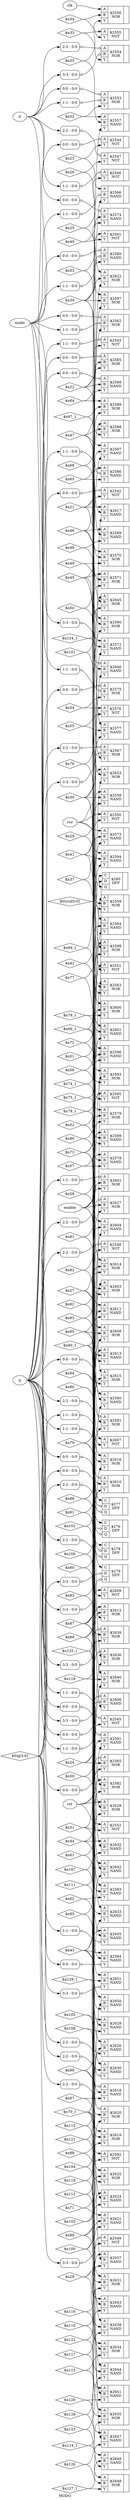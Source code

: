 digraph "MODO" {
label="MODO";
rankdir="LR";
remincross=true;
n108 [ shape=octagon, label="clk", color="black", fontcolor="black" ];
n109 [ shape=octagon, label="d", color="black", fontcolor="black" ];
n110 [ shape=octagon, label="enable", color="black", fontcolor="black" ];
n111 [ shape=octagon, label="modo", color="black", fontcolor="black" ];
n112 [ shape=octagon, label="q", color="black", fontcolor="black" ];
n113 [ shape=octagon, label="rco", color="black", fontcolor="black" ];
n114 [ shape=octagon, label="rst", color="black", fontcolor="black" ];
c117 [ shape=record, label="{{<p115> A|<p116> Y}|$2542\nNOT|{}}" ];
x0 [ shape=record, style=rounded, label="<s0> 0:0 - 0:0 " ];
x0:e -> c117:p115:w [arrowhead=odiamond, arrowtail=odiamond, dir=both, color="black", label=""];
c118 [ shape=record, label="{{<p115> A|<p116> Y}|$2543\nNOT|{}}" ];
x1 [ shape=record, style=rounded, label="<s0> 1:1 - 0:0 " ];
x1:e -> c118:p115:w [arrowhead=odiamond, arrowtail=odiamond, dir=both, color="black", label=""];
c119 [ shape=record, label="{{<p115> A|<p116> Y}|$2544\nNOT|{}}" ];
x2 [ shape=record, style=rounded, label="<s0> 0:0 - 0:0 " ];
x2:e -> c119:p115:w [arrowhead=odiamond, arrowtail=odiamond, dir=both, color="black", label=""];
c120 [ shape=record, label="{{<p115> A|<p116> Y}|$2545\nNOT|{}}" ];
x3 [ shape=record, style=rounded, label="<s0> 1:1 - 0:0 " ];
x3:e -> c120:p115:w [arrowhead=odiamond, arrowtail=odiamond, dir=both, color="black", label=""];
c121 [ shape=record, label="{{<p115> A|<p116> Y}|$2546\nNOT|{}}" ];
x4 [ shape=record, style=rounded, label="<s0> 1:1 - 0:0 " ];
x4:e -> c121:p115:w [arrowhead=odiamond, arrowtail=odiamond, dir=both, color="black", label=""];
c122 [ shape=record, label="{{<p115> A|<p116> Y}|$2547\nNOT|{}}" ];
x5 [ shape=record, style=rounded, label="<s0> 2:2 - 0:0 " ];
x5:e -> c122:p115:w [arrowhead=odiamond, arrowtail=odiamond, dir=both, color="black", label=""];
c123 [ shape=record, label="{{<p115> A|<p116> Y}|$2548\nNOT|{}}" ];
x6 [ shape=record, style=rounded, label="<s0> 2:2 - 0:0 " ];
x6:e -> c123:p115:w [arrowhead=odiamond, arrowtail=odiamond, dir=both, color="black", label=""];
c124 [ shape=record, label="{{<p115> A|<p116> Y}|$2549\nNOT|{}}" ];
x7 [ shape=record, style=rounded, label="<s0> 3:3 - 0:0 " ];
x7:e -> c124:p115:w [arrowhead=odiamond, arrowtail=odiamond, dir=both, color="black", label=""];
c125 [ shape=record, label="{{<p115> A|<p116> Y}|$2550\nNOT|{}}" ];
c126 [ shape=record, label="{{<p115> A|<p116> Y}|$2551\nNOT|{}}" ];
c127 [ shape=record, label="{{<p115> A|<p116> Y}|$2552\nNOT|{}}" ];
c129 [ shape=record, label="{{<p115> A|<p128> B|<p116> Y}|$2553\nNOR|{}}" ];
x8 [ shape=record, style=rounded, label="<s0> 0:0 - 0:0 " ];
x8:e -> c129:p115:w [arrowhead=odiamond, arrowtail=odiamond, dir=both, color="black", label=""];
x9 [ shape=record, style=rounded, label="<s0> 1:1 - 0:0 " ];
x9:e -> c129:p128:w [arrowhead=odiamond, arrowtail=odiamond, dir=both, color="black", label=""];
c130 [ shape=record, label="{{<p115> A|<p128> B|<p116> Y}|$2554\nNOR|{}}" ];
x10 [ shape=record, style=rounded, label="<s0> 2:2 - 0:0 " ];
x10:e -> c130:p115:w [arrowhead=odiamond, arrowtail=odiamond, dir=both, color="black", label=""];
x11 [ shape=record, style=rounded, label="<s0> 3:3 - 0:0 " ];
x11:e -> c130:p128:w [arrowhead=odiamond, arrowtail=odiamond, dir=both, color="black", label=""];
c131 [ shape=record, label="{{<p115> A|<p116> Y}|$2555\nNOT|{}}" ];
c132 [ shape=record, label="{{<p115> A|<p128> B|<p116> Y}|$2556\nNOR|{}}" ];
c133 [ shape=record, label="{{<p115> A|<p128> B|<p116> Y}|$2557\nNAND|{}}" ];
c134 [ shape=record, label="{{<p115> A|<p128> B|<p116> Y}|$2558\nNAND|{}}" ];
c135 [ shape=record, label="{{<p115> A|<p128> B|<p116> Y}|$2559\nNOR|{}}" ];
c136 [ shape=record, label="{{<p115> A|<p128> B|<p116> Y}|$2560\nNAND|{}}" ];
x12 [ shape=record, style=rounded, label="<s0> 0:0 - 0:0 " ];
x12:e -> c136:p115:w [arrowhead=odiamond, arrowtail=odiamond, dir=both, color="black", label=""];
x13 [ shape=record, style=rounded, label="<s0> 1:1 - 0:0 " ];
x13:e -> c136:p128:w [arrowhead=odiamond, arrowtail=odiamond, dir=both, color="black", label=""];
c137 [ shape=record, label="{{<p115> A|<p116> Y}|$2561\nNOT|{}}" ];
c138 [ shape=record, label="{{<p115> A|<p128> B|<p116> Y}|$2562\nNOR|{}}" ];
x14 [ shape=record, style=rounded, label="<s0> 0:0 - 0:0 " ];
x14:e -> c138:p115:w [arrowhead=odiamond, arrowtail=odiamond, dir=both, color="black", label=""];
x15 [ shape=record, style=rounded, label="<s0> 1:1 - 0:0 " ];
x15:e -> c138:p128:w [arrowhead=odiamond, arrowtail=odiamond, dir=both, color="black", label=""];
c139 [ shape=record, label="{{<p115> A|<p128> B|<p116> Y}|$2563\nNOR|{}}" ];
c140 [ shape=record, label="{{<p115> A|<p128> B|<p116> Y}|$2564\nNAND|{}}" ];
c141 [ shape=record, label="{{<p115> A|<p128> B|<p116> Y}|$2565\nNOR|{}}" ];
x16 [ shape=record, style=rounded, label="<s0> 0:0 - 0:0 " ];
x16:e -> c141:p115:w [arrowhead=odiamond, arrowtail=odiamond, dir=both, color="black", label=""];
c142 [ shape=record, label="{{<p115> A|<p128> B|<p116> Y}|$2566\nNAND|{}}" ];
x17 [ shape=record, style=rounded, label="<s0> 1:1 - 0:0 " ];
x17:e -> c142:p128:w [arrowhead=odiamond, arrowtail=odiamond, dir=both, color="black", label=""];
c143 [ shape=record, label="{{<p115> A|<p128> B|<p116> Y}|$2567\nNOR|{}}" ];
x18 [ shape=record, style=rounded, label="<s0> 2:2 - 0:0 " ];
x18:e -> c143:p115:w [arrowhead=odiamond, arrowtail=odiamond, dir=both, color="black", label=""];
x19 [ shape=record, style=rounded, label="<s0> 3:3 - 0:0 " ];
x19:e -> c143:p128:w [arrowhead=odiamond, arrowtail=odiamond, dir=both, color="black", label=""];
c144 [ shape=record, label="{{<p115> A|<p128> B|<p116> Y}|$2568\nNAND|{}}" ];
x20 [ shape=record, style=rounded, label="<s0> 0:0 - 0:0 " ];
x20:e -> c144:p115:w [arrowhead=odiamond, arrowtail=odiamond, dir=both, color="black", label=""];
c145 [ shape=record, label="{{<p115> A|<p128> B|<p116> Y}|$2569\nNAND|{}}" ];
c146 [ shape=record, label="{{<p115> A|<p128> B|<p116> Y}|$2570\nNOR|{}}" ];
c147 [ shape=record, label="{{<p115> A|<p128> B|<p116> Y}|$2571\nNOR|{}}" ];
c148 [ shape=record, label="{{<p115> A|<p128> B|<p116> Y}|$2572\nNAND|{}}" ];
c149 [ shape=record, label="{{<p115> A|<p128> B|<p116> Y}|$2573\nNAND|{}}" ];
c150 [ shape=record, label="{{<p115> A|<p128> B|<p116> Y}|$2574\nNAND|{}}" ];
x21 [ shape=record, style=rounded, label="<s0> 0:0 - 0:0 " ];
x21:e -> c150:p115:w [arrowhead=odiamond, arrowtail=odiamond, dir=both, color="black", label=""];
c151 [ shape=record, label="{{<p115> A|<p128> B|<p116> Y}|$2575\nNOR|{}}" ];
x22 [ shape=record, style=rounded, label="<s0> 0:0 - 0:0 " ];
x22:e -> c151:p115:w [arrowhead=odiamond, arrowtail=odiamond, dir=both, color="black", label=""];
x23 [ shape=record, style=rounded, label="<s0> 1:1 - 0:0 " ];
x23:e -> c151:p128:w [arrowhead=odiamond, arrowtail=odiamond, dir=both, color="black", label=""];
c152 [ shape=record, label="{{<p115> A|<p116> Y}|$2576\nNOT|{}}" ];
c153 [ shape=record, label="{{<p115> A|<p128> B|<p116> Y}|$2577\nNAND|{}}" ];
c154 [ shape=record, label="{{<p115> A|<p128> B|<p116> Y}|$2578\nNAND|{}}" ];
c155 [ shape=record, label="{{<p115> A|<p128> B|<p116> Y}|$2579\nNOR|{}}" ];
c156 [ shape=record, label="{{<p115> A|<p128> B|<p116> Y}|$2580\nNAND|{}}" ];
c157 [ shape=record, label="{{<p115> A|<p128> B|<p116> Y}|$2581\nNOR|{}}" ];
x24 [ shape=record, style=rounded, label="<s0> 0:0 - 0:0 " ];
x24:e -> c157:p115:w [arrowhead=odiamond, arrowtail=odiamond, dir=both, color="black", label=""];
c158 [ shape=record, label="{{<p115> A|<p128> B|<p116> Y}|$2582\nNOR|{}}" ];
c159 [ shape=record, label="{{<p115> A|<p128> B|<p116> Y}|$2583\nNAND|{}}" ];
c160 [ shape=record, label="{{<p115> A|<p128> B|<p116> Y}|$2584\nNAND|{}}" ];
x25 [ shape=record, style=rounded, label="<s0> 0:0 - 0:0 " ];
x25:e -> c160:p116:w [arrowhead=odiamond, arrowtail=odiamond, dir=both, color="black", label=""];
c161 [ shape=record, label="{{<p115> A|<p128> B|<p116> Y}|$2585\nNOR|{}}" ];
x26 [ shape=record, style=rounded, label="<s0> 0:0 - 0:0 " ];
x26:e -> c161:p115:w [arrowhead=odiamond, arrowtail=odiamond, dir=both, color="black", label=""];
c162 [ shape=record, label="{{<p115> A|<p128> B|<p116> Y}|$2586\nNAND|{}}" ];
x27 [ shape=record, style=rounded, label="<s0> 1:1 - 0:0 " ];
x27:e -> c162:p128:w [arrowhead=odiamond, arrowtail=odiamond, dir=both, color="black", label=""];
c163 [ shape=record, label="{{<p115> A|<p128> B|<p116> Y}|$2587\nNAND|{}}" ];
c164 [ shape=record, label="{{<p115> A|<p128> B|<p116> Y}|$2588\nNOR|{}}" ];
c165 [ shape=record, label="{{<p115> A|<p128> B|<p116> Y}|$2589\nNOR|{}}" ];
c166 [ shape=record, label="{{<p115> A|<p128> B|<p116> Y}|$2590\nNOR|{}}" ];
c167 [ shape=record, label="{{<p115> A|<p128> B|<p116> Y}|$2591\nNAND|{}}" ];
x28 [ shape=record, style=rounded, label="<s0> 0:0 - 0:0 " ];
x28:e -> c167:p115:w [arrowhead=odiamond, arrowtail=odiamond, dir=both, color="black", label=""];
c168 [ shape=record, label="{{<p115> A|<p116> Y}|$2592\nNOT|{}}" ];
c169 [ shape=record, label="{{<p115> A|<p128> B|<p116> Y}|$2593\nNOR|{}}" ];
c170 [ shape=record, label="{{<p115> A|<p128> B|<p116> Y}|$2594\nNAND|{}}" ];
c171 [ shape=record, label="{{<p115> A|<p116> Y}|$2595\nNOT|{}}" ];
c172 [ shape=record, label="{{<p115> A|<p128> B|<p116> Y}|$2596\nNAND|{}}" ];
c173 [ shape=record, label="{{<p115> A|<p128> B|<p116> Y}|$2597\nNOR|{}}" ];
c174 [ shape=record, label="{{<p115> A|<p128> B|<p116> Y}|$2598\nNOR|{}}" ];
c175 [ shape=record, label="{{<p115> A|<p128> B|<p116> Y}|$2599\nNAND|{}}" ];
c176 [ shape=record, label="{{<p115> A|<p128> B|<p116> Y}|$2600\nNOR|{}}" ];
c177 [ shape=record, label="{{<p115> A|<p128> B|<p116> Y}|$2601\nNAND|{}}" ];
c178 [ shape=record, label="{{<p115> A|<p128> B|<p116> Y}|$2602\nNOR|{}}" ];
x29 [ shape=record, style=rounded, label="<s0> 1:1 - 0:0 " ];
x29:e -> c178:p115:w [arrowhead=odiamond, arrowtail=odiamond, dir=both, color="black", label=""];
c179 [ shape=record, label="{{<p115> A|<p128> B|<p116> Y}|$2603\nNOR|{}}" ];
c180 [ shape=record, label="{{<p115> A|<p128> B|<p116> Y}|$2604\nNAND|{}}" ];
c181 [ shape=record, label="{{<p115> A|<p128> B|<p116> Y}|$2605\nNAND|{}}" ];
x30 [ shape=record, style=rounded, label="<s0> 1:1 - 0:0 " ];
x30:e -> c181:p116:w [arrowhead=odiamond, arrowtail=odiamond, dir=both, color="black", label=""];
c182 [ shape=record, label="{{<p115> A|<p128> B|<p116> Y}|$2606\nNAND|{}}" ];
x31 [ shape=record, style=rounded, label="<s0> 0:0 - 0:0 " ];
x31:e -> c182:p115:w [arrowhead=odiamond, arrowtail=odiamond, dir=both, color="black", label=""];
x32 [ shape=record, style=rounded, label="<s0> 1:1 - 0:0 " ];
x32:e -> c182:p128:w [arrowhead=odiamond, arrowtail=odiamond, dir=both, color="black", label=""];
c183 [ shape=record, label="{{<p115> A|<p116> Y}|$2607\nNOT|{}}" ];
c184 [ shape=record, label="{{<p115> A|<p128> B|<p116> Y}|$2608\nNOR|{}}" ];
c185 [ shape=record, label="{{<p115> A|<p116> Y}|$2609\nNOT|{}}" ];
c186 [ shape=record, label="{{<p115> A|<p128> B|<p116> Y}|$2610\nNOR|{}}" ];
x33 [ shape=record, style=rounded, label="<s0> 2:2 - 0:0 " ];
x33:e -> c186:p115:w [arrowhead=odiamond, arrowtail=odiamond, dir=both, color="black", label=""];
c187 [ shape=record, label="{{<p115> A|<p128> B|<p116> Y}|$2611\nNAND|{}}" ];
c188 [ shape=record, label="{{<p115> A|<p128> B|<p116> Y}|$2612\nNOR|{}}" ];
c189 [ shape=record, label="{{<p115> A|<p128> B|<p116> Y}|$2613\nNAND|{}}" ];
c190 [ shape=record, label="{{<p115> A|<p128> B|<p116> Y}|$2614\nNOR|{}}" ];
c191 [ shape=record, label="{{<p115> A|<p128> B|<p116> Y}|$2615\nNOR|{}}" ];
c192 [ shape=record, label="{{<p115> A|<p128> B|<p116> Y}|$2616\nNOR|{}}" ];
c193 [ shape=record, label="{{<p115> A|<p128> B|<p116> Y}|$2617\nNAND|{}}" ];
c194 [ shape=record, label="{{<p115> A|<p128> B|<p116> Y}|$2618\nNAND|{}}" ];
x34 [ shape=record, style=rounded, label="<s0> 2:2 - 0:0 " ];
x34:e -> c194:p115:w [arrowhead=odiamond, arrowtail=odiamond, dir=both, color="black", label=""];
c195 [ shape=record, label="{{<p115> A|<p128> B|<p116> Y}|$2619\nNOR|{}}" ];
c196 [ shape=record, label="{{<p115> A|<p128> B|<p116> Y}|$2620\nNOR|{}}" ];
x35 [ shape=record, style=rounded, label="<s0> 2:2 - 0:0 " ];
x35:e -> c196:p115:w [arrowhead=odiamond, arrowtail=odiamond, dir=both, color="black", label=""];
c197 [ shape=record, label="{{<p115> A|<p128> B|<p116> Y}|$2621\nNAND|{}}" ];
c198 [ shape=record, label="{{<p115> A|<p128> B|<p116> Y}|$2622\nNOR|{}}" ];
c199 [ shape=record, label="{{<p115> A|<p128> B|<p116> Y}|$2623\nNOR|{}}" ];
c200 [ shape=record, label="{{<p115> A|<p128> B|<p116> Y}|$2624\nNAND|{}}" ];
c201 [ shape=record, label="{{<p115> A|<p128> B|<p116> Y}|$2625\nNOR|{}}" ];
c202 [ shape=record, label="{{<p115> A|<p128> B|<p116> Y}|$2626\nNAND|{}}" ];
c203 [ shape=record, label="{{<p115> A|<p128> B|<p116> Y}|$2627\nNOR|{}}" ];
x36 [ shape=record, style=rounded, label="<s0> 2:2 - 0:0 " ];
x36:e -> c203:p115:w [arrowhead=odiamond, arrowtail=odiamond, dir=both, color="black", label=""];
c204 [ shape=record, label="{{<p115> A|<p128> B|<p116> Y}|$2628\nNOR|{}}" ];
c205 [ shape=record, label="{{<p115> A|<p128> B|<p116> Y}|$2629\nNAND|{}}" ];
c206 [ shape=record, label="{{<p115> A|<p128> B|<p116> Y}|$2630\nNAND|{}}" ];
x37 [ shape=record, style=rounded, label="<s0> 2:2 - 0:0 " ];
x37:e -> c206:p116:w [arrowhead=odiamond, arrowtail=odiamond, dir=both, color="black", label=""];
c207 [ shape=record, label="{{<p115> A|<p128> B|<p116> Y}|$2631\nNOR|{}}" ];
c208 [ shape=record, label="{{<p115> A|<p128> B|<p116> Y}|$2632\nNAND|{}}" ];
c209 [ shape=record, label="{{<p115> A|<p128> B|<p116> Y}|$2633\nNAND|{}}" ];
c210 [ shape=record, label="{{<p115> A|<p128> B|<p116> Y}|$2634\nNOR|{}}" ];
c211 [ shape=record, label="{{<p115> A|<p128> B|<p116> Y}|$2635\nNOR|{}}" ];
c212 [ shape=record, label="{{<p115> A|<p128> B|<p116> Y}|$2636\nNOR|{}}" ];
x38 [ shape=record, style=rounded, label="<s0> 3:3 - 0:0 " ];
x38:e -> c212:p115:w [arrowhead=odiamond, arrowtail=odiamond, dir=both, color="black", label=""];
c213 [ shape=record, label="{{<p115> A|<p128> B|<p116> Y}|$2637\nNAND|{}}" ];
c214 [ shape=record, label="{{<p115> A|<p128> B|<p116> Y}|$2638\nNAND|{}}" ];
c215 [ shape=record, label="{{<p115> A|<p128> B|<p116> Y}|$2639\nNOR|{}}" ];
x39 [ shape=record, style=rounded, label="<s0> 3:3 - 0:0 " ];
x39:e -> c215:p115:w [arrowhead=odiamond, arrowtail=odiamond, dir=both, color="black", label=""];
c216 [ shape=record, label="{{<p115> A|<p128> B|<p116> Y}|$2640\nNOR|{}}" ];
c217 [ shape=record, label="{{<p115> A|<p128> B|<p116> Y}|$2641\nNAND|{}}" ];
c218 [ shape=record, label="{{<p115> A|<p128> B|<p116> Y}|$2642\nNAND|{}}" ];
c219 [ shape=record, label="{{<p115> A|<p128> B|<p116> Y}|$2643\nNAND|{}}" ];
c220 [ shape=record, label="{{<p115> A|<p128> B|<p116> Y}|$2644\nNAND|{}}" ];
c221 [ shape=record, label="{{<p115> A|<p128> B|<p116> Y}|$2645\nNOR|{}}" ];
c222 [ shape=record, label="{{<p115> A|<p128> B|<p116> Y}|$2646\nNAND|{}}" ];
x40 [ shape=record, style=rounded, label="<s0> 3:3 - 0:0 " ];
x40:e -> c222:p115:w [arrowhead=odiamond, arrowtail=odiamond, dir=both, color="black", label=""];
c223 [ shape=record, label="{{<p115> A|<p128> B|<p116> Y}|$2647\nNAND|{}}" ];
c224 [ shape=record, label="{{<p115> A|<p128> B|<p116> Y}|$2648\nNOR|{}}" ];
c225 [ shape=record, label="{{<p115> A|<p128> B|<p116> Y}|$2649\nNAND|{}}" ];
c226 [ shape=record, label="{{<p115> A|<p128> B|<p116> Y}|$2650\nNAND|{}}" ];
c227 [ shape=record, label="{{<p115> A|<p128> B|<p116> Y}|$2651\nNAND|{}}" ];
x41 [ shape=record, style=rounded, label="<s0> 3:3 - 0:0 " ];
x41:e -> c227:p116:w [arrowhead=odiamond, arrowtail=odiamond, dir=both, color="black", label=""];
c231 [ shape=record, label="{{<p228> C|<p229> D|<p230> Q}|$276\nDFF|{}}" ];
x42 [ shape=record, style=rounded, label="<s0> 0:0 - 0:0 " ];
x42:e -> c231:p229:w [arrowhead=odiamond, arrowtail=odiamond, dir=both, color="black", label=""];
x43 [ shape=record, style=rounded, label="<s0> 0:0 - 0:0 " ];
x43:e -> c231:p230:w [arrowhead=odiamond, arrowtail=odiamond, dir=both, color="black", label=""];
c232 [ shape=record, label="{{<p228> C|<p229> D|<p230> Q}|$277\nDFF|{}}" ];
x44 [ shape=record, style=rounded, label="<s0> 1:1 - 0:0 " ];
x44:e -> c232:p229:w [arrowhead=odiamond, arrowtail=odiamond, dir=both, color="black", label=""];
x45 [ shape=record, style=rounded, label="<s0> 1:1 - 0:0 " ];
x45:e -> c232:p230:w [arrowhead=odiamond, arrowtail=odiamond, dir=both, color="black", label=""];
c233 [ shape=record, label="{{<p228> C|<p229> D|<p230> Q}|$278\nDFF|{}}" ];
x46 [ shape=record, style=rounded, label="<s0> 2:2 - 0:0 " ];
x46:e -> c233:p229:w [arrowhead=odiamond, arrowtail=odiamond, dir=both, color="black", label=""];
x47 [ shape=record, style=rounded, label="<s0> 2:2 - 0:0 " ];
x47:e -> c233:p230:w [arrowhead=odiamond, arrowtail=odiamond, dir=both, color="black", label=""];
c234 [ shape=record, label="{{<p228> C|<p229> D|<p230> Q}|$279\nDFF|{}}" ];
x48 [ shape=record, style=rounded, label="<s0> 3:3 - 0:0 " ];
x48:e -> c234:p229:w [arrowhead=odiamond, arrowtail=odiamond, dir=both, color="black", label=""];
x49 [ shape=record, style=rounded, label="<s0> 3:3 - 0:0 " ];
x49:e -> c234:p230:w [arrowhead=odiamond, arrowtail=odiamond, dir=both, color="black", label=""];
c235 [ shape=record, label="{{<p228> C|<p229> D|<p230> Q}|$280\nDFF|{}}" ];
n1 [ shape=diamond, label="$0\\q[3:0]" ];
n1:e -> x25:s0:w [color="black", label=""];
n1:e -> x30:s0:w [color="black", label=""];
n1:e -> x37:s0:w [color="black", label=""];
n1:e -> x41:s0:w [color="black", label=""];
n1:e -> x42:s0:w [color="black", label=""];
n1:e -> x44:s0:w [color="black", label=""];
n1:e -> x46:s0:w [color="black", label=""];
n1:e -> x48:s0:w [color="black", label=""];
n10 [ shape=diamond, label="$n107" ];
n10:e -> c204:p116:w [color="black", label=""];
n10:e -> c205:p128:w [color="black", label=""];
n100 [ shape=diamond, label="$n92" ];
n100:e -> c189:p116:w [color="black", label=""];
n100:e -> c190:p128:w [color="black", label=""];
n101 [ shape=diamond, label="$n93" ];
n101:e -> c190:p116:w [color="black", label=""];
n101:e -> c192:p115:w [color="black", label=""];
n102 [ shape=diamond, label="$n94" ];
n102:e -> c191:p116:w [color="black", label=""];
n102:e -> c192:p128:w [color="black", label=""];
n103 [ shape=diamond, label="$n95" ];
n103:e -> c192:p116:w [color="black", label=""];
n103:e -> c202:p115:w [color="black", label=""];
n104 [ shape=diamond, label="$n96" ];
n104:e -> c193:p116:w [color="black", label=""];
n104:e -> c194:p128:w [color="black", label=""];
n104:e -> c196:p128:w [color="black", label=""];
n105 [ shape=diamond, label="$n97" ];
n105:e -> c194:p116:w [color="black", label=""];
n105:e -> c195:p128:w [color="black", label=""];
n106 [ shape=diamond, label="$n98" ];
n106:e -> c195:p116:w [color="black", label=""];
n106:e -> c201:p115:w [color="black", label=""];
n107 [ shape=diamond, label="$n99" ];
n107:e -> c196:p116:w [color="black", label=""];
n107:e -> c197:p128:w [color="black", label=""];
n107:e -> c207:p128:w [color="black", label=""];
n108:e -> c132:p115:w [color="black", label=""];
n109:e -> x10:s0:w [color="black", label=""];
n109:e -> x11:s0:w [color="black", label=""];
n109:e -> x21:s0:w [color="black", label=""];
n109:e -> x40:s0:w [color="black", label=""];
n109:e -> x4:s0:w [color="black", label=""];
n109:e -> x5:s0:w [color="black", label=""];
n109:e -> x8:s0:w [color="black", label=""];
n109:e -> x9:s0:w [color="black", label=""];
n11 [ shape=diamond, label="$n108" ];
n11:e -> c205:p116:w [color="black", label=""];
n11:e -> c206:p128:w [color="black", label=""];
n110:e -> c126:p115:w [color="black", label=""];
n110:e -> c154:p115:w [color="black", label=""];
n110:e -> c157:p128:w [color="black", label=""];
n110:e -> c175:p115:w [color="black", label=""];
n110:e -> c178:p128:w [color="black", label=""];
n110:e -> c203:p128:w [color="black", label=""];
n110:e -> c209:p115:w [color="black", label=""];
n110:e -> c213:p128:w [color="black", label=""];
n111:e -> x12:s0:w [color="black", label=""];
n111:e -> x13:s0:w [color="black", label=""];
n111:e -> x14:s0:w [color="black", label=""];
n111:e -> x15:s0:w [color="black", label=""];
n111:e -> x16:s0:w [color="black", label=""];
n111:e -> x17:s0:w [color="black", label=""];
n111:e -> x23:s0:w [color="black", label=""];
n111:e -> x28:s0:w [color="black", label=""];
n111:e -> x2:s0:w [color="black", label=""];
n111:e -> x3:s0:w [color="black", label=""];
n112:e -> x0:s0:w [color="black", label=""];
n112:e -> x18:s0:w [color="black", label=""];
n112:e -> x19:s0:w [color="black", label=""];
n112:e -> x1:s0:w [color="black", label=""];
n112:e -> x20:s0:w [color="black", label=""];
n112:e -> x22:s0:w [color="black", label=""];
n112:e -> x24:s0:w [color="black", label=""];
n112:e -> x26:s0:w [color="black", label=""];
n112:e -> x27:s0:w [color="black", label=""];
n112:e -> x29:s0:w [color="black", label=""];
n112:e -> x31:s0:w [color="black", label=""];
n112:e -> x32:s0:w [color="black", label=""];
n112:e -> x33:s0:w [color="black", label=""];
n112:e -> x34:s0:w [color="black", label=""];
n112:e -> x35:s0:w [color="black", label=""];
n112:e -> x36:s0:w [color="black", label=""];
n112:e -> x38:s0:w [color="black", label=""];
n112:e -> x39:s0:w [color="black", label=""];
n112:e -> x43:s0:w [color="black", label=""];
n112:e -> x45:s0:w [color="black", label=""];
n112:e -> x47:s0:w [color="black", label=""];
n112:e -> x49:s0:w [color="black", label=""];
n112:e -> x6:s0:w [color="black", label=""];
n112:e -> x7:s0:w [color="black", label=""];
n113:e -> c125:p115:w [color="black", label=""];
n113:e -> c134:p115:w [color="black", label=""];
n113:e -> c149:p115:w [color="black", label=""];
n113:e -> c235:p230:w [color="black", label=""];
n114:e -> c127:p115:w [color="black", label=""];
n114:e -> c135:p115:w [color="black", label=""];
n114:e -> c158:p115:w [color="black", label=""];
n114:e -> c179:p115:w [color="black", label=""];
n114:e -> c204:p115:w [color="black", label=""];
n12 [ shape=diamond, label="$n110" ];
n12:e -> c207:p116:w [color="black", label=""];
n12:e -> c210:p115:w [color="black", label=""];
n13 [ shape=diamond, label="$n111" ];
n13:e -> c208:p116:w [color="black", label=""];
n13:e -> c209:p128:w [color="black", label=""];
n14 [ shape=diamond, label="$n112" ];
n14:e -> c209:p116:w [color="black", label=""];
n14:e -> c210:p128:w [color="black", label=""];
n15 [ shape=diamond, label="$n113" ];
n15:e -> c210:p116:w [color="black", label=""];
n15:e -> c211:p128:w [color="black", label=""];
n16 [ shape=diamond, label="$n114_1" ];
n16:e -> c211:p116:w [color="black", label=""];
n16:e -> c224:p115:w [color="black", label=""];
n17 [ shape=diamond, label="$n115" ];
n17:e -> c212:p116:w [color="black", label=""];
n17:e -> c220:p115:w [color="black", label=""];
n18 [ shape=diamond, label="$n116" ];
n18:e -> c213:p116:w [color="black", label=""];
n18:e -> c214:p128:w [color="black", label=""];
n19 [ shape=diamond, label="$n117" ];
n19:e -> c214:p116:w [color="black", label=""];
n19:e -> c217:p115:w [color="black", label=""];
n2 [ shape=diamond, label="$0\\rco[0:0]" ];
n2:e -> c135:p116:w [color="black", label=""];
n2:e -> c235:p229:w [color="black", label=""];
n20 [ shape=diamond, label="$n118" ];
n20:e -> c215:p116:w [color="black", label=""];
n20:e -> c216:p128:w [color="black", label=""];
n21 [ shape=diamond, label="$n119" ];
n21:e -> c216:p116:w [color="black", label=""];
n21:e -> c217:p128:w [color="black", label=""];
n22 [ shape=diamond, label="$n120" ];
n22:e -> c217:p116:w [color="black", label=""];
n22:e -> c223:p115:w [color="black", label=""];
n23 [ shape=diamond, label="$n121" ];
n23:e -> c218:p116:w [color="black", label=""];
n23:e -> c219:p128:w [color="black", label=""];
n24 [ shape=diamond, label="$n122" ];
n24:e -> c219:p116:w [color="black", label=""];
n24:e -> c220:p128:w [color="black", label=""];
n25 [ shape=diamond, label="$n123" ];
n25:e -> c220:p116:w [color="black", label=""];
n25:e -> c225:p115:w [color="black", label=""];
n26 [ shape=diamond, label="$n124_1" ];
n26:e -> c221:p116:w [color="black", label=""];
n26:e -> c222:p128:w [color="black", label=""];
n27 [ shape=diamond, label="$n125_1" ];
n27:e -> c222:p116:w [color="black", label=""];
n27:e -> c223:p128:w [color="black", label=""];
n28 [ shape=diamond, label="$n126" ];
n28:e -> c223:p116:w [color="black", label=""];
n28:e -> c224:p128:w [color="black", label=""];
n29 [ shape=diamond, label="$n127_1" ];
n29:e -> c224:p116:w [color="black", label=""];
n29:e -> c225:p128:w [color="black", label=""];
n3 [ shape=diamond, label="$n100" ];
n3:e -> c197:p116:w [color="black", label=""];
n3:e -> c200:p115:w [color="black", label=""];
n3:e -> c219:p115:w [color="black", label=""];
n30 [ shape=diamond, label="$n128" ];
n30:e -> c225:p116:w [color="black", label=""];
n30:e -> c226:p128:w [color="black", label=""];
n31 [ shape=diamond, label="$n129_1" ];
n31:e -> c226:p116:w [color="black", label=""];
n31:e -> c227:p128:w [color="black", label=""];
n32 [ shape=diamond, label="$n21" ];
n32:e -> c117:p116:w [color="black", label=""];
n32:e -> c146:p115:w [color="black", label=""];
n32:e -> c162:p115:w [color="black", label=""];
n32:e -> c193:p115:w [color="black", label=""];
n33 [ shape=diamond, label="$n22" ];
n33:e -> c118:p116:w [color="black", label=""];
n33:e -> c144:p128:w [color="black", label=""];
n33:e -> c161:p128:w [color="black", label=""];
n33:e -> c193:p128:w [color="black", label=""];
n34 [ shape=diamond, label="$n23" ];
n34:e -> c119:p116:w [color="black", label=""];
n34:e -> c142:p115:w [color="black", label=""];
n35 [ shape=diamond, label="$n24" ];
n35:e -> c120:p116:w [color="black", label=""];
n35:e -> c141:p128:w [color="black", label=""];
n35:e -> c167:p128:w [color="black", label=""];
n36 [ shape=diamond, label="$n25" ];
n36:e -> c121:p116:w [color="black", label=""];
n36:e -> c173:p115:w [color="black", label=""];
n37 [ shape=diamond, label="$n26" ];
n37:e -> c122:p116:w [color="black", label=""];
n37:e -> c198:p115:w [color="black", label=""];
n38 [ shape=diamond, label="$n27" ];
n38:e -> c123:p116:w [color="black", label=""];
n38:e -> c184:p115:w [color="black", label=""];
n38:e -> c187:p115:w [color="black", label=""];
n39 [ shape=diamond, label="$n28" ];
n39:e -> c124:p116:w [color="black", label=""];
n39:e -> c211:p115:w [color="black", label=""];
n39:e -> c213:p115:w [color="black", label=""];
n4 [ shape=diamond, label="$n101" ];
n4:e -> c198:p116:w [color="black", label=""];
n4:e -> c199:p128:w [color="black", label=""];
n40 [ shape=diamond, label="$n29" ];
n40:e -> c125:p116:w [color="black", label=""];
n40:e -> c170:p115:w [color="black", label=""];
n41 [ shape=diamond, label="$n30" ];
n41:e -> c126:p116:w [color="black", label=""];
n41:e -> c134:p128:w [color="black", label=""];
n41:e -> c199:p115:w [color="black", label=""];
n41:e -> c212:p128:w [color="black", label=""];
n41:e -> c221:p115:w [color="black", label=""];
n42 [ shape=diamond, label="$n31" ];
n42:e -> c127:p116:w [color="black", label=""];
n42:e -> c139:p115:w [color="black", label=""];
n42:e -> c226:p115:w [color="black", label=""];
n43 [ shape=diamond, label="$n32" ];
n43:e -> c129:p116:w [color="black", label=""];
n43:e -> c133:p115:w [color="black", label=""];
n44 [ shape=diamond, label="$n33" ];
n44:e -> c130:p116:w [color="black", label=""];
n44:e -> c131:p115:w [color="black", label=""];
n45 [ shape=diamond, label="$n34" ];
n45:e -> c131:p116:w [color="black", label=""];
n45:e -> c132:p128:w [color="black", label=""];
n46 [ shape=diamond, label="$n35" ];
n46:e -> c132:p116:w [color="black", label=""];
n46:e -> c133:p128:w [color="black", label=""];
n47 [ shape=diamond, label="$n37" ];
n47:e -> c134:p116:w [color="black", label=""];
n47:e -> c135:p128:w [color="black", label=""];
n48 [ shape=diamond, label="$n39" ];
n48:e -> c136:p116:w [color="black", label=""];
n48:e -> c137:p115:w [color="black", label=""];
n48:e -> c140:p115:w [color="black", label=""];
n48:e -> c173:p128:w [color="black", label=""];
n48:e -> c198:p128:w [color="black", label=""];
n48:e -> c221:p128:w [color="black", label=""];
n49 [ shape=diamond, label="$n40" ];
n49:e -> c137:p116:w [color="black", label=""];
n49:e -> c150:p128:w [color="black", label=""];
n5 [ shape=diamond, label="$n102" ];
n5:e -> c199:p116:w [color="black", label=""];
n5:e -> c200:p128:w [color="black", label=""];
n50 [ shape=diamond, label="$n41" ];
n50:e -> c138:p116:w [color="black", label=""];
n50:e -> c139:p128:w [color="black", label=""];
n50:e -> c149:p128:w [color="black", label=""];
n50:e -> c170:p128:w [color="black", label=""];
n51 [ shape=diamond, label="$n42" ];
n51:e -> c139:p116:w [color="black", label=""];
n51:e -> c140:p128:w [color="black", label=""];
n52 [ shape=diamond, label="$n43" ];
n52:e -> c140:p116:w [color="black", label=""];
n52:e -> c160:p115:w [color="black", label=""];
n52:e -> c181:p115:w [color="black", label=""];
n52:e -> c206:p115:w [color="black", label=""];
n52:e -> c227:p115:w [color="black", label=""];
n53 [ shape=diamond, label="$n44" ];
n53:e -> c141:p116:w [color="black", label=""];
n53:e -> c208:p115:w [color="black", label=""];
n53:e -> c218:p115:w [color="black", label=""];
n54 [ shape=diamond, label="$n45" ];
n54:e -> c142:p116:w [color="black", label=""];
n54:e -> c147:p115:w [color="black", label=""];
n54:e -> c166:p115:w [color="black", label=""];
n54:e -> c191:p115:w [color="black", label=""];
n55 [ shape=diamond, label="$n46" ];
n55:e -> c143:p116:w [color="black", label=""];
n55:e -> c145:p115:w [color="black", label=""];
n55:e -> c146:p128:w [color="black", label=""];
n55:e -> c164:p115:w [color="black", label=""];
n56 [ shape=diamond, label="$n47" ];
n56:e -> c144:p116:w [color="black", label=""];
n56:e -> c145:p128:w [color="black", label=""];
n56:e -> c163:p115:w [color="black", label=""];
n56:e -> c164:p128:w [color="black", label=""];
n57 [ shape=diamond, label="$n48" ];
n57:e -> c145:p116:w [color="black", label=""];
n57:e -> c148:p115:w [color="black", label=""];
n58 [ shape=diamond, label="$n49" ];
n58:e -> c146:p116:w [color="black", label=""];
n58:e -> c147:p128:w [color="black", label=""];
n59 [ shape=diamond, label="$n50" ];
n59:e -> c147:p116:w [color="black", label=""];
n59:e -> c148:p128:w [color="black", label=""];
n6 [ shape=diamond, label="$n103" ];
n6:e -> c200:p116:w [color="black", label=""];
n6:e -> c201:p128:w [color="black", label=""];
n60 [ shape=diamond, label="$n51" ];
n60:e -> c148:p116:w [color="black", label=""];
n60:e -> c156:p115:w [color="black", label=""];
n61 [ shape=diamond, label="$n52" ];
n61:e -> c149:p116:w [color="black", label=""];
n61:e -> c154:p128:w [color="black", label=""];
n62 [ shape=diamond, label="$n53" ];
n62:e -> c150:p116:w [color="black", label=""];
n62:e -> c153:p115:w [color="black", label=""];
n63 [ shape=diamond, label="$n54" ];
n63:e -> c151:p116:w [color="black", label=""];
n63:e -> c152:p115:w [color="black", label=""];
n64 [ shape=diamond, label="$n55" ];
n64:e -> c152:p116:w [color="black", label=""];
n64:e -> c153:p128:w [color="black", label=""];
n65 [ shape=diamond, label="$n56" ];
n65:e -> c153:p116:w [color="black", label=""];
n65:e -> c155:p115:w [color="black", label=""];
n66 [ shape=diamond, label="$n57" ];
n66:e -> c154:p116:w [color="black", label=""];
n66:e -> c155:p128:w [color="black", label=""];
n67 [ shape=diamond, label="$n58" ];
n67:e -> c155:p116:w [color="black", label=""];
n67:e -> c156:p128:w [color="black", label=""];
n68 [ shape=diamond, label="$n59" ];
n68:e -> c156:p116:w [color="black", label=""];
n68:e -> c159:p115:w [color="black", label=""];
n69 [ shape=diamond, label="$n60" ];
n69:e -> c157:p116:w [color="black", label=""];
n69:e -> c158:p128:w [color="black", label=""];
n7 [ shape=diamond, label="$n104" ];
n7:e -> c201:p116:w [color="black", label=""];
n7:e -> c202:p128:w [color="black", label=""];
n70 [ shape=diamond, label="$n61" ];
n70:e -> c158:p116:w [color="black", label=""];
n70:e -> c159:p128:w [color="black", label=""];
n71 [ shape=diamond, label="$n62" ];
n71:e -> c159:p116:w [color="black", label=""];
n71:e -> c160:p128:w [color="black", label=""];
n72 [ shape=diamond, label="$n64" ];
n72:e -> c161:p116:w [color="black", label=""];
n72:e -> c165:p115:w [color="black", label=""];
n73 [ shape=diamond, label="$n65" ];
n73:e -> c162:p116:w [color="black", label=""];
n73:e -> c163:p128:w [color="black", label=""];
n74 [ shape=diamond, label="$n66_1" ];
n74:e -> c163:p116:w [color="black", label=""];
n74:e -> c169:p115:w [color="black", label=""];
n74:e -> c172:p115:w [color="black", label=""];
n75 [ shape=diamond, label="$n67_1" ];
n75:e -> c164:p116:w [color="black", label=""];
n75:e -> c165:p128:w [color="black", label=""];
n76 [ shape=diamond, label="$n68" ];
n76:e -> c165:p116:w [color="black", label=""];
n76:e -> c166:p128:w [color="black", label=""];
n77 [ shape=diamond, label="$n69_1" ];
n77:e -> c166:p116:w [color="black", label=""];
n77:e -> c176:p115:w [color="black", label=""];
n78 [ shape=diamond, label="$n70_1" ];
n78:e -> c167:p116:w [color="black", label=""];
n78:e -> c168:p115:w [color="black", label=""];
n78:e -> c169:p128:w [color="black", label=""];
n78:e -> c195:p115:w [color="black", label=""];
n78:e -> c207:p115:w [color="black", label=""];
n79 [ shape=diamond, label="$n71" ];
n79:e -> c168:p116:w [color="black", label=""];
n79:e -> c197:p115:w [color="black", label=""];
n8 [ shape=diamond, label="$n105" ];
n8:e -> c202:p116:w [color="black", label=""];
n8:e -> c205:p115:w [color="black", label=""];
n80 [ shape=diamond, label="$n72" ];
n80:e -> c169:p116:w [color="black", label=""];
n80:e -> c174:p115:w [color="black", label=""];
n81 [ shape=diamond, label="$n73" ];
n81:e -> c170:p116:w [color="black", label=""];
n81:e -> c171:p115:w [color="black", label=""];
n81:e -> c190:p115:w [color="black", label=""];
n81:e -> c216:p115:w [color="black", label=""];
n82 [ shape=diamond, label="$n74_1" ];
n82:e -> c171:p116:w [color="black", label=""];
n82:e -> c172:p128:w [color="black", label=""];
n83 [ shape=diamond, label="$n75_1" ];
n83:e -> c172:p116:w [color="black", label=""];
n83:e -> c175:p128:w [color="black", label=""];
n84 [ shape=diamond, label="$n76" ];
n84:e -> c173:p116:w [color="black", label=""];
n84:e -> c174:p128:w [color="black", label=""];
n85 [ shape=diamond, label="$n77" ];
n85:e -> c174:p116:w [color="black", label=""];
n85:e -> c177:p115:w [color="black", label=""];
n86 [ shape=diamond, label="$n78_1" ];
n86:e -> c175:p116:w [color="black", label=""];
n86:e -> c176:p128:w [color="black", label=""];
n87 [ shape=diamond, label="$n79" ];
n87:e -> c133:p116:w [color="black", label=""];
n87:e -> c231:p228:w [color="black", label=""];
n87:e -> c232:p228:w [color="black", label=""];
n87:e -> c233:p228:w [color="black", label=""];
n87:e -> c234:p228:w [color="black", label=""];
n87:e -> c235:p228:w [color="black", label=""];
n88 [ shape=diamond, label="$n79_1" ];
n88:e -> c176:p116:w [color="black", label=""];
n88:e -> c177:p128:w [color="black", label=""];
n89 [ shape=diamond, label="$n80" ];
n89:e -> c177:p116:w [color="black", label=""];
n89:e -> c180:p115:w [color="black", label=""];
n9 [ shape=diamond, label="$n106" ];
n9:e -> c203:p116:w [color="black", label=""];
n9:e -> c204:p128:w [color="black", label=""];
n90 [ shape=diamond, label="$n81" ];
n90:e -> c178:p116:w [color="black", label=""];
n90:e -> c179:p128:w [color="black", label=""];
n91 [ shape=diamond, label="$n82" ];
n91:e -> c179:p116:w [color="black", label=""];
n91:e -> c180:p128:w [color="black", label=""];
n92 [ shape=diamond, label="$n83" ];
n92:e -> c180:p116:w [color="black", label=""];
n92:e -> c181:p128:w [color="black", label=""];
n93 [ shape=diamond, label="$n85" ];
n93:e -> c182:p116:w [color="black", label=""];
n93:e -> c183:p115:w [color="black", label=""];
n93:e -> c184:p128:w [color="black", label=""];
n93:e -> c187:p128:w [color="black", label=""];
n94 [ shape=diamond, label="$n86" ];
n94:e -> c183:p116:w [color="black", label=""];
n94:e -> c186:p128:w [color="black", label=""];
n95 [ shape=diamond, label="$n87" ];
n95:e -> c184:p116:w [color="black", label=""];
n95:e -> c185:p115:w [color="black", label=""];
n95:e -> c188:p115:w [color="black", label=""];
n95:e -> c214:p115:w [color="black", label=""];
n95:e -> c215:p128:w [color="black", label=""];
n96 [ shape=diamond, label="$n88" ];
n96:e -> c185:p116:w [color="black", label=""];
n96:e -> c189:p115:w [color="black", label=""];
n97 [ shape=diamond, label="$n89" ];
n97:e -> c186:p116:w [color="black", label=""];
n97:e -> c188:p128:w [color="black", label=""];
n97:e -> c218:p128:w [color="black", label=""];
n98 [ shape=diamond, label="$n90_1" ];
n98:e -> c187:p116:w [color="black", label=""];
n98:e -> c189:p128:w [color="black", label=""];
n98:e -> c208:p128:w [color="black", label=""];
n99 [ shape=diamond, label="$n91" ];
n99:e -> c188:p116:w [color="black", label=""];
n99:e -> c191:p128:w [color="black", label=""];
}

